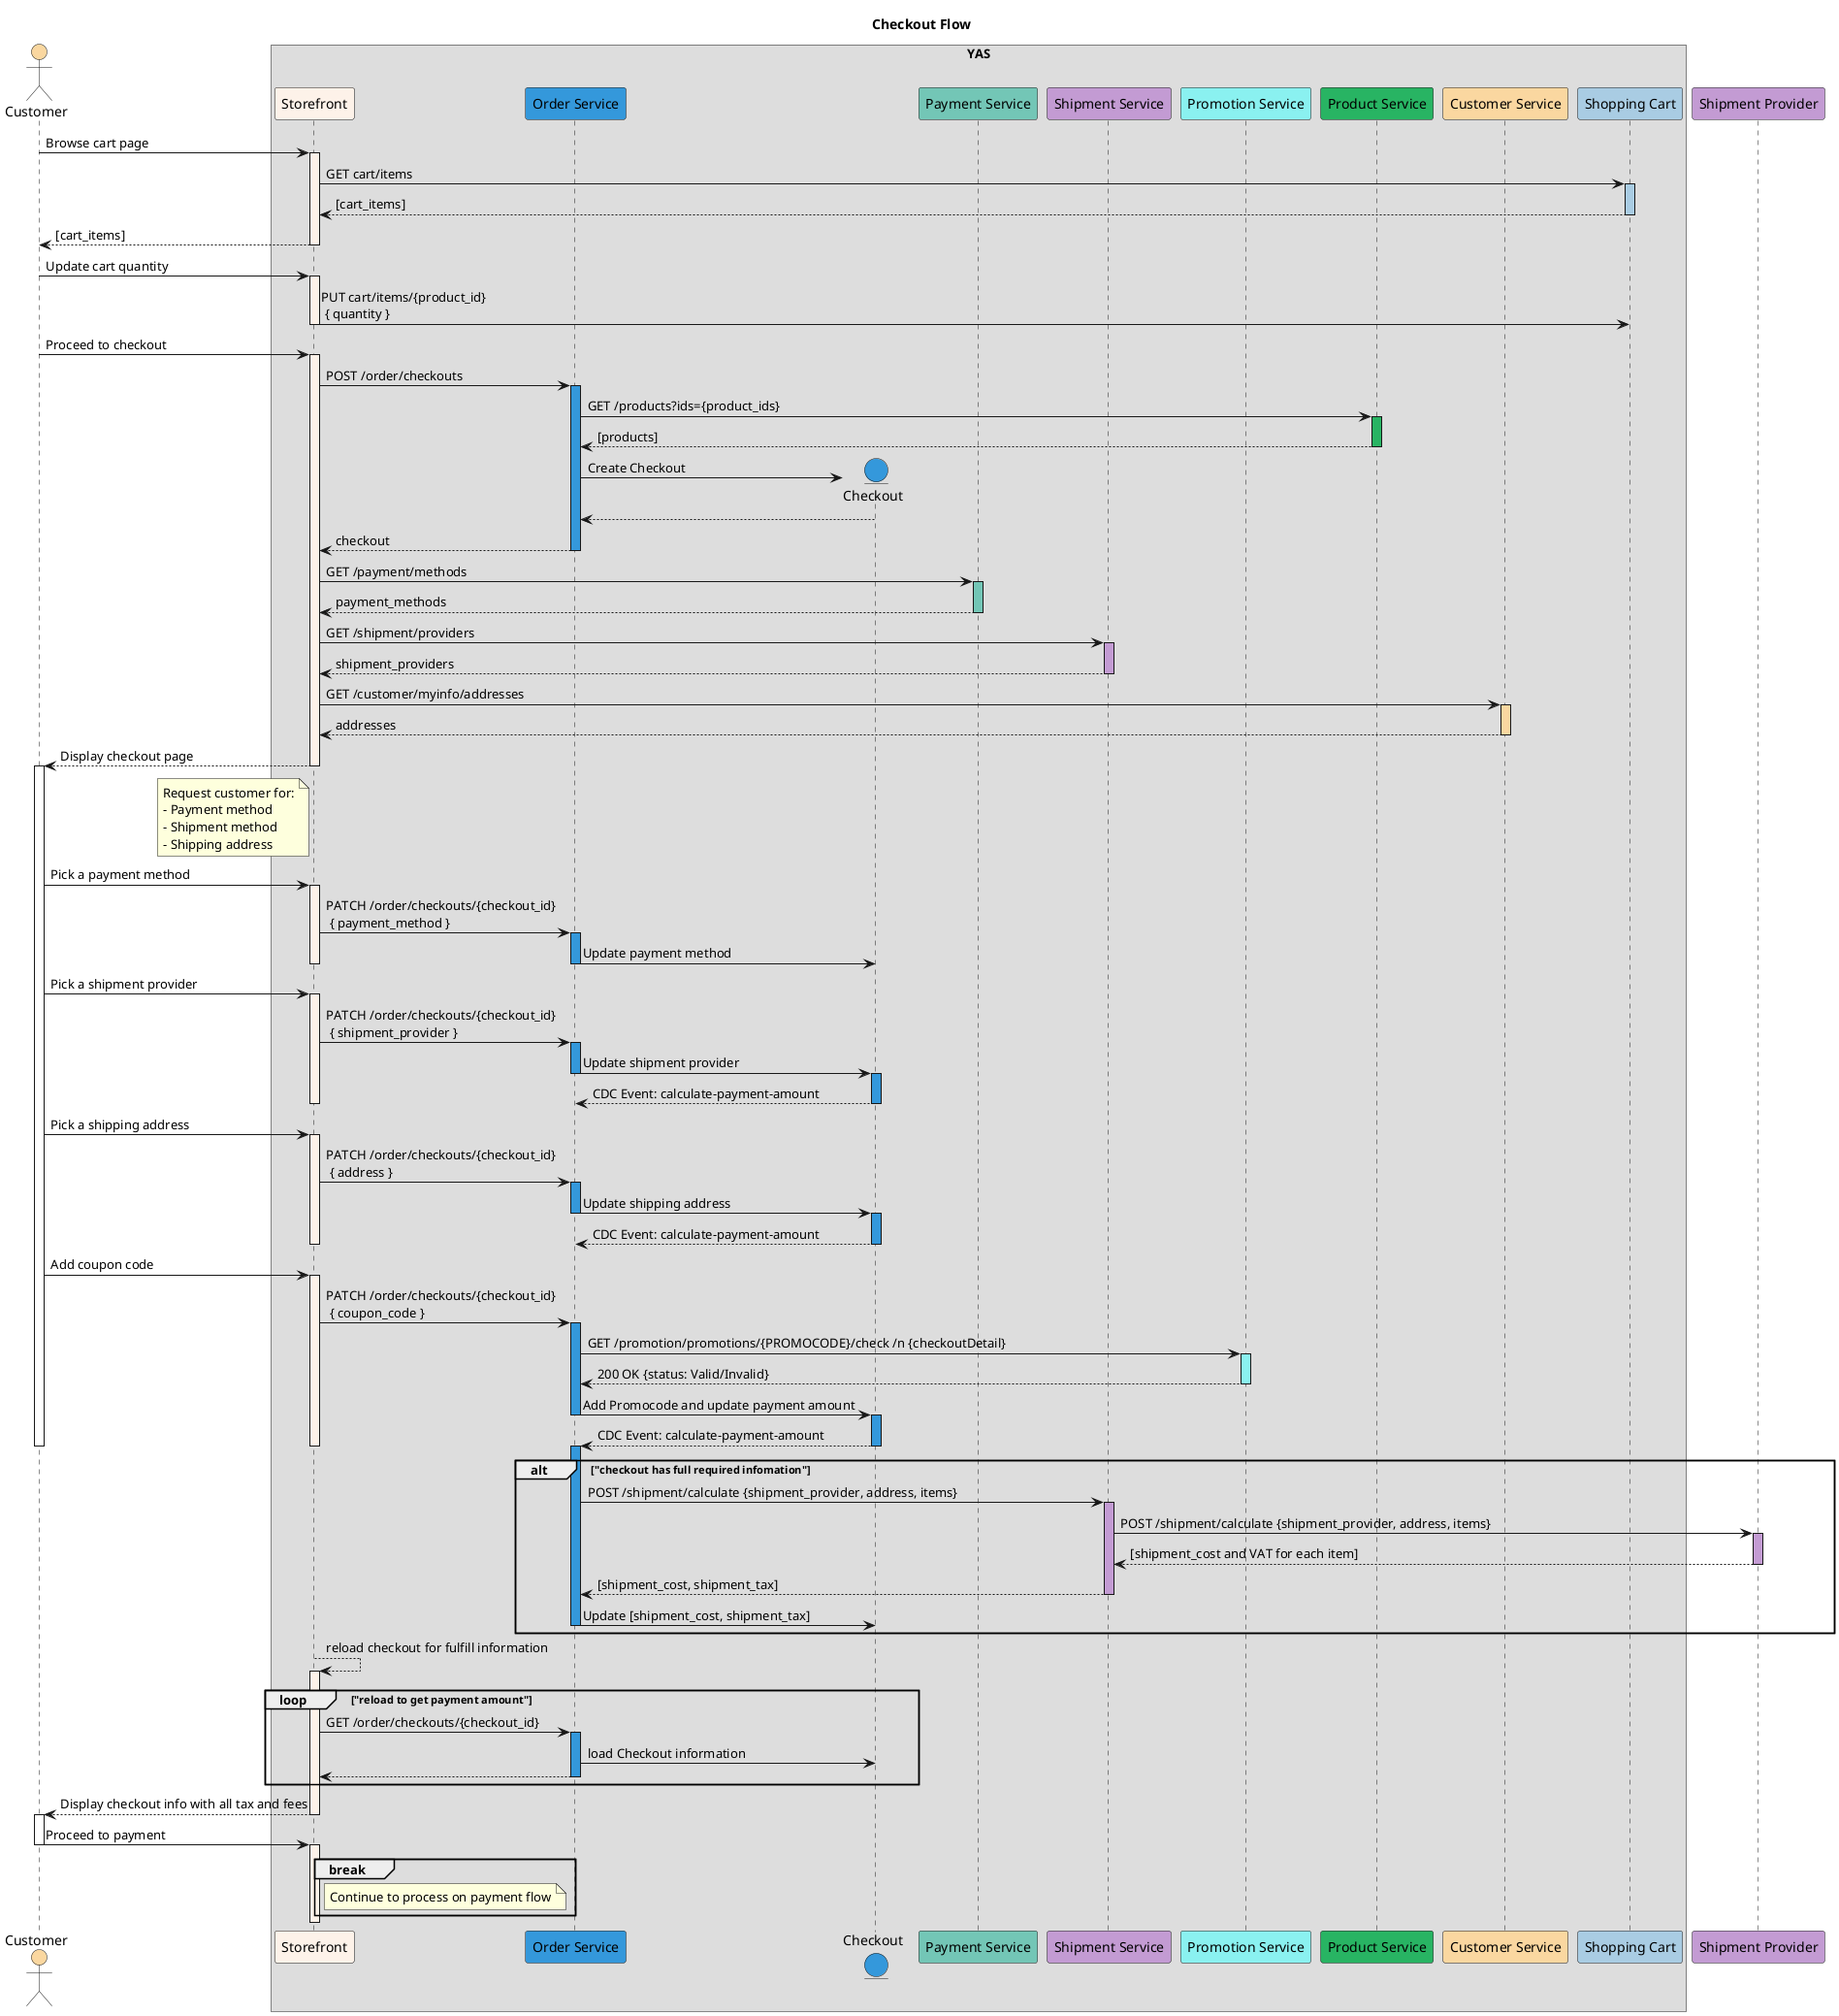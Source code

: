 @startuml Checkout Flow

title Checkout Flow

actor Customer as customer #fad7a0

box YAS
    participant "Storefront" as storefront #fdf2e9        
    participant "Order Service" as order_service #3498db    
    entity "Checkout" as checkout #3498db
    participant "Payment Service" as payment_service #73c6b6
    participant "Shipment Service" as shipment_service #c39bd3
    participant "Promotion Service" as promotion_service #8af1f0
    participant "Product Service" as product_service #28b463 
    participant "Customer Service" as customer_service #fad7a0
    participant "Shopping Cart" as shopping_cart #a9cce3
end box 

participant "Shipment Provider" as shipment_provider #c39bd3

customer -> storefront: Browse cart page
activate storefront #fdf2e9
  storefront -> shopping_cart: GET cart/items
  activate shopping_cart #a9cce3
    shopping_cart --> storefront: [cart_items]
  deactivate shopping_cart
  customer <-- storefront: [cart_items]
deactivate storefront

customer -> storefront: Update cart quantity
activate storefront #fdf2e9
  storefront -> shopping_cart: PUT cart/items/{product_id} \n { quantity }
deactivate storefront

customer -> storefront: Proceed to checkout
activate storefront #fdf2e9
  storefront -> order_service: POST /order/checkouts
  activate order_service #3498db
    order_service -> product_service: GET /products?ids={product_ids}
    activate product_service #28b463 
      product_service --> order_service: [products]
    deactivate product_service
    order_service -> checkout **: Create Checkout
    order_service <-- checkout
    storefront <-- order_service: checkout
  deactivate order_service
  storefront -> payment_service: GET /payment/methods

  'Get payment methods
  activate payment_service #73c6b6
    storefront <-- payment_service: payment_methods
  deactivate payment_service

  'Get shipment providers
  storefront -> shipment_service: GET /shipment/providers
  activate shipment_service #c39bd3
    storefront <-- shipment_service: shipment_providers
  deactivate shipment_service

  'Get customer addresses
  storefront -> customer_service: GET /customer/myinfo/addresses
  activate customer_service #fad7a0
    storefront <-- customer_service: addresses
  deactivate customer_service

  storefront --> customer: Display checkout page
  note left of storefront 
    Request customer for:
    - Payment method
    - Shipment method
    - Shipping address
  end note
deactivate storefront
activate customer

  'Pick a payment method
  customer -> storefront: Pick a payment method
  activate storefront #fdf2e9    
    storefront -> order_service: PATCH /order/checkouts/{checkout_id} \n { payment_method }
    activate order_service #3498db
      order_service -> checkout: Update payment method
    deactivate order_service    
  deactivate storefront

  'Pick a shipment provider
  customer -> storefront: Pick a shipment provider
  activate storefront #fdf2e9
    storefront -> order_service: PATCH /order/checkouts/{checkout_id} \n { shipment_provider }
    activate order_service #3498db
      order_service -> checkout: Update shipment provider
    deactivate order_service
    activate checkout #3498db
      checkout --> order_service: CDC Event: calculate-payment-amount
    deactivate checkout 
  deactivate storefront

  'Pick a shipping address
  customer -> storefront: Pick a shipping address
  activate storefront #fdf2e9
    storefront -> order_service: PATCH /order/checkouts/{checkout_id} \n { address }
    activate order_service #3498db
      order_service -> checkout: Update shipping address
    deactivate order_service
    activate checkout #3498db
      checkout --> order_service: CDC Event: calculate-payment-amount
    deactivate checkout 
  deactivate storefront
  
  'Add coupon code
  customer -> storefront: Add coupon code
  activate storefront #fdf2e9
    storefront -> order_service: PATCH /order/checkouts/{checkout_id} \n { coupon_code }
    activate order_service #3498db
      order_service -> promotion_service: GET /promotion/promotions/{PROMOCODE}/check /n {checkoutDetail}
      activate promotion_service #8af1f0
        promotion_service --> order_service: 200 OK {status: Valid/Invalid}
      deactivate promotion_service
      order_service -> checkout: Add Promocode and update payment amount
    deactivate order_service
    activate checkout #3498db
      checkout --> order_service: CDC Event: calculate-payment-amount
    deactivate checkout 
  deactivate storefront 
deactivate customer

alt "checkout has full required infomation"
    activate order_service #3498db  
    order_service -> shipment_service: POST /shipment/calculate {shipment_provider, address, items}
    activate shipment_service #c39bd3
      shipment_service -> shipment_provider: POST /shipment/calculate {shipment_provider, address, items}
      activate shipment_provider #c39bd3
        shipment_service <-- shipment_provider: [shipment_cost and VAT for each item]
      deactivate shipment_provider
      order_service <-- shipment_service: [shipment_cost, shipment_tax]
    deactivate shipment_service
    order_service -> checkout: Update [shipment_cost, shipment_tax]
  deactivate order_service
end 

storefront --> storefront: reload checkout for fulfill information
activate storefront #fdf2e9
  loop  "reload to get payment amount"
    storefront -> order_service: GET /order/checkouts/{checkout_id}
    activate order_service #3498db
      order_service -> checkout: load Checkout information
      storefront <-- order_service
    deactivate order_service
  end
  storefront --> customer: Display checkout info with all tax and fees
deactivate storefront
activate customer
  customer -> storefront: Proceed to payment
deactivate customer
activate storefront #fdf2e9
  break
    note right of storefront
      Continue to process on payment flow
    end note
  end 
deactivate storefront

@enduml


